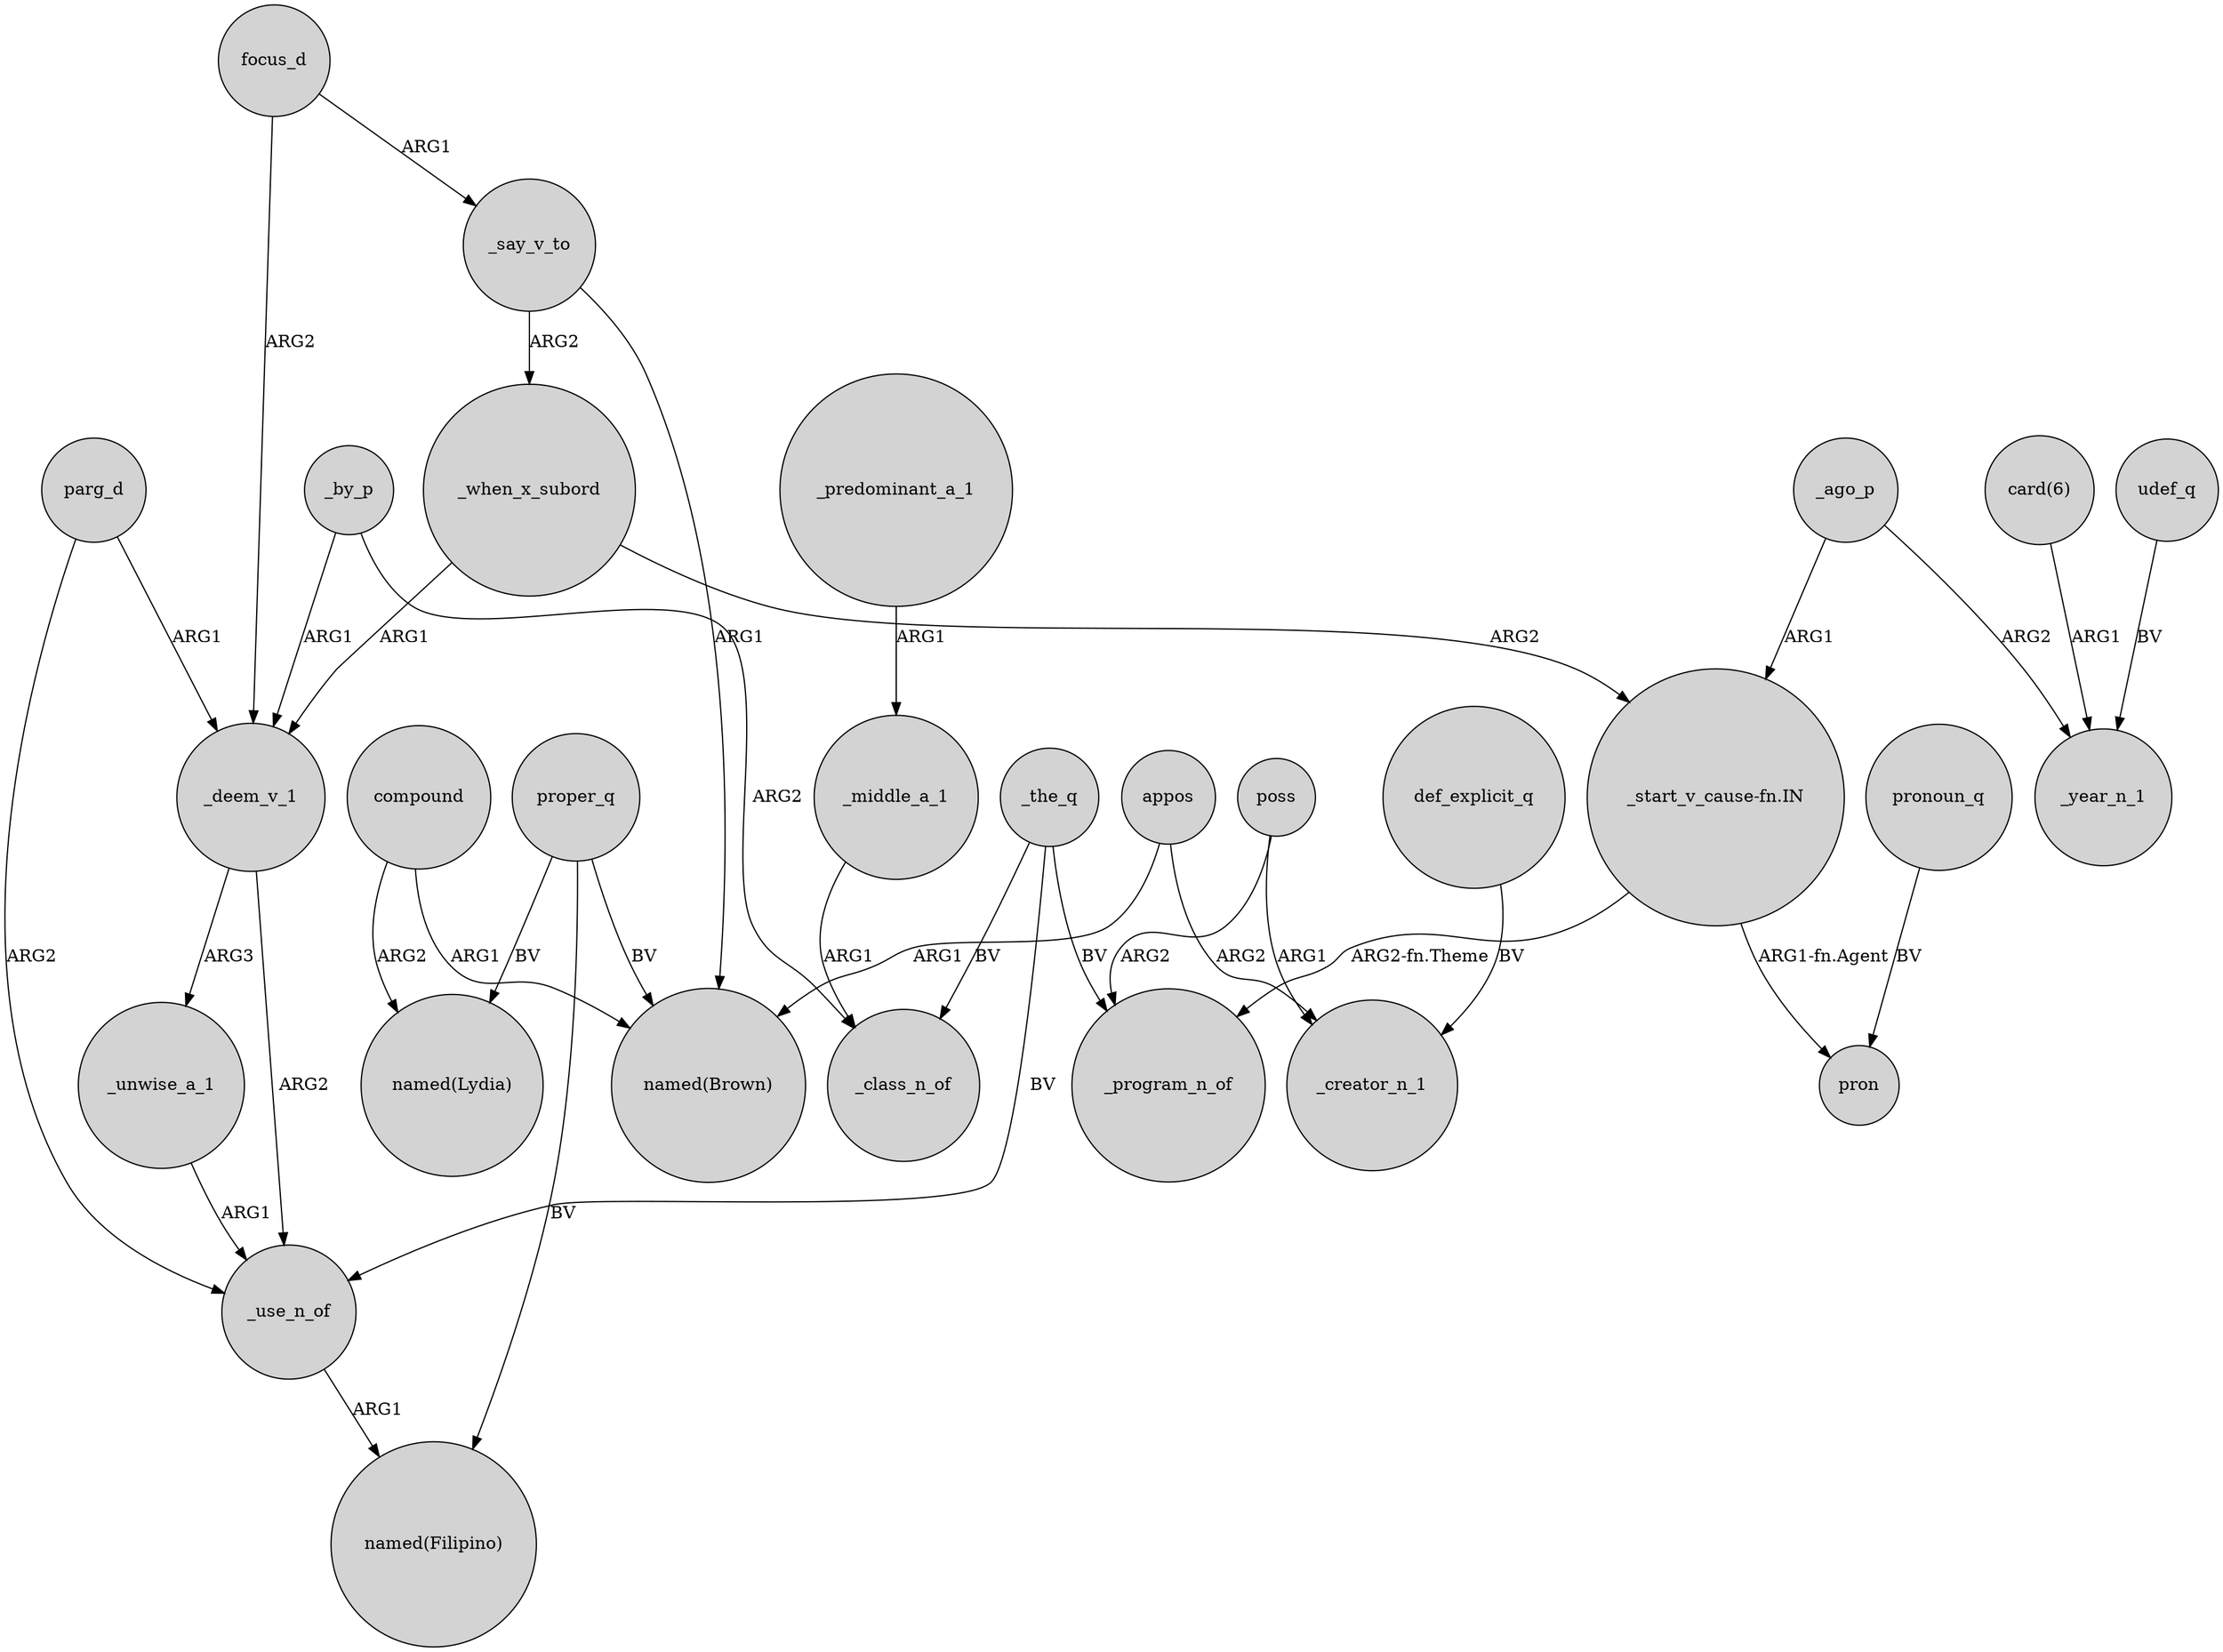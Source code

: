 digraph {
	node [shape=circle style=filled]
	_say_v_to -> "named(Brown)" [label=ARG1]
	poss -> _creator_n_1 [label=ARG1]
	def_explicit_q -> _creator_n_1 [label=BV]
	"_start_v_cause-fn.IN" -> pron [label="ARG1-fn.Agent"]
	_the_q -> _use_n_of [label=BV]
	parg_d -> _deem_v_1 [label=ARG1]
	_by_p -> _class_n_of [label=ARG2]
	proper_q -> "named(Lydia)" [label=BV]
	_use_n_of -> "named(Filipino)" [label=ARG1]
	proper_q -> "named(Brown)" [label=BV]
	_the_q -> _class_n_of [label=BV]
	appos -> "named(Brown)" [label=ARG1]
	pronoun_q -> pron [label=BV]
	"_start_v_cause-fn.IN" -> _program_n_of [label="ARG2-fn.Theme"]
	_ago_p -> _year_n_1 [label=ARG2]
	_ago_p -> "_start_v_cause-fn.IN" [label=ARG1]
	_unwise_a_1 -> _use_n_of [label=ARG1]
	compound -> "named(Lydia)" [label=ARG2]
	_deem_v_1 -> _unwise_a_1 [label=ARG3]
	_the_q -> _program_n_of [label=BV]
	_when_x_subord -> _deem_v_1 [label=ARG1]
	_predominant_a_1 -> _middle_a_1 [label=ARG1]
	_say_v_to -> _when_x_subord [label=ARG2]
	"card(6)" -> _year_n_1 [label=ARG1]
	_when_x_subord -> "_start_v_cause-fn.IN" [label=ARG2]
	focus_d -> _deem_v_1 [label=ARG2]
	udef_q -> _year_n_1 [label=BV]
	appos -> _creator_n_1 [label=ARG2]
	_deem_v_1 -> _use_n_of [label=ARG2]
	proper_q -> "named(Filipino)" [label=BV]
	compound -> "named(Brown)" [label=ARG1]
	parg_d -> _use_n_of [label=ARG2]
	_middle_a_1 -> _class_n_of [label=ARG1]
	_by_p -> _deem_v_1 [label=ARG1]
	poss -> _program_n_of [label=ARG2]
	focus_d -> _say_v_to [label=ARG1]
}
